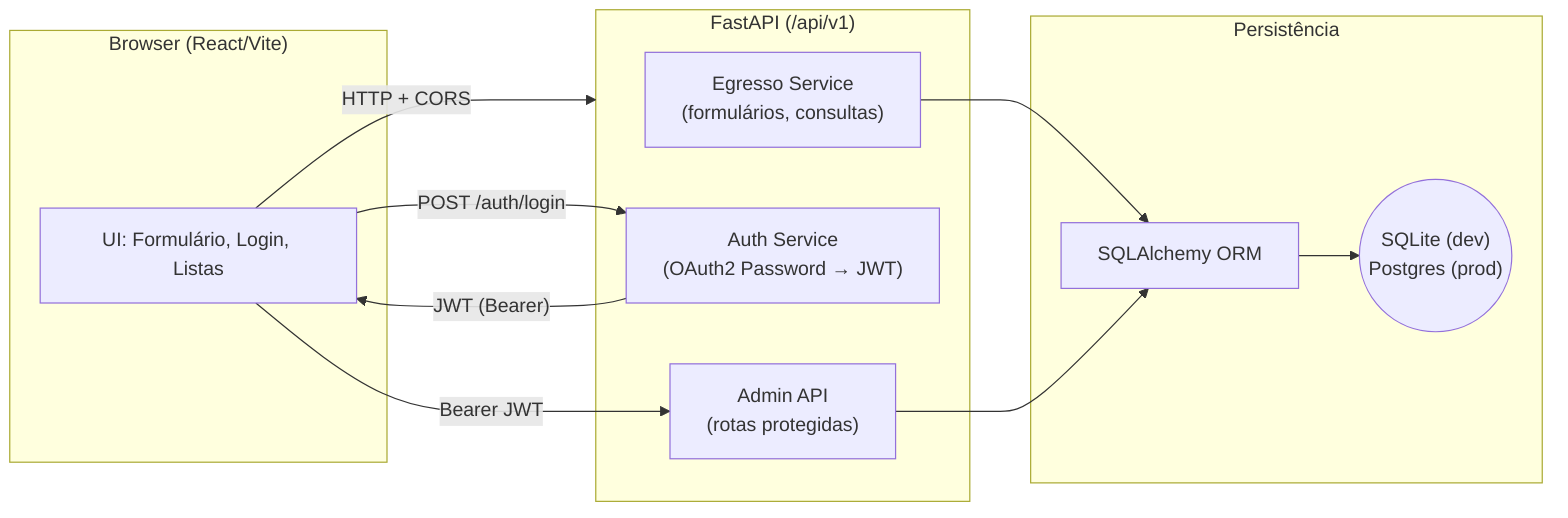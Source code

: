 flowchart LR
  subgraph Client["Browser (React/Vite)"]
    UI[UI: Formulário, Login, Listas]
  end

  subgraph API["FastAPI (/api/v1)"]
    R1["Egresso Service\n(formulários, consultas)"]
    R2["Auth Service\n(OAuth2 Password → JWT)"]
    R3["Admin API\n(rotas protegidas)"]
  end

  subgraph Data["Persistência"]
    ORM["SQLAlchemy ORM"]
    DB(("SQLite (dev)\nPostgres (prod)"))
  end

  UI -->|"HTTP + CORS"| API
  R1 --> ORM
  R3 --> ORM
  ORM --> DB
  UI -->|"POST /auth/login"| R2
  R2 -->|"JWT (Bearer)"| UI
  UI -->|"Bearer JWT"| R3